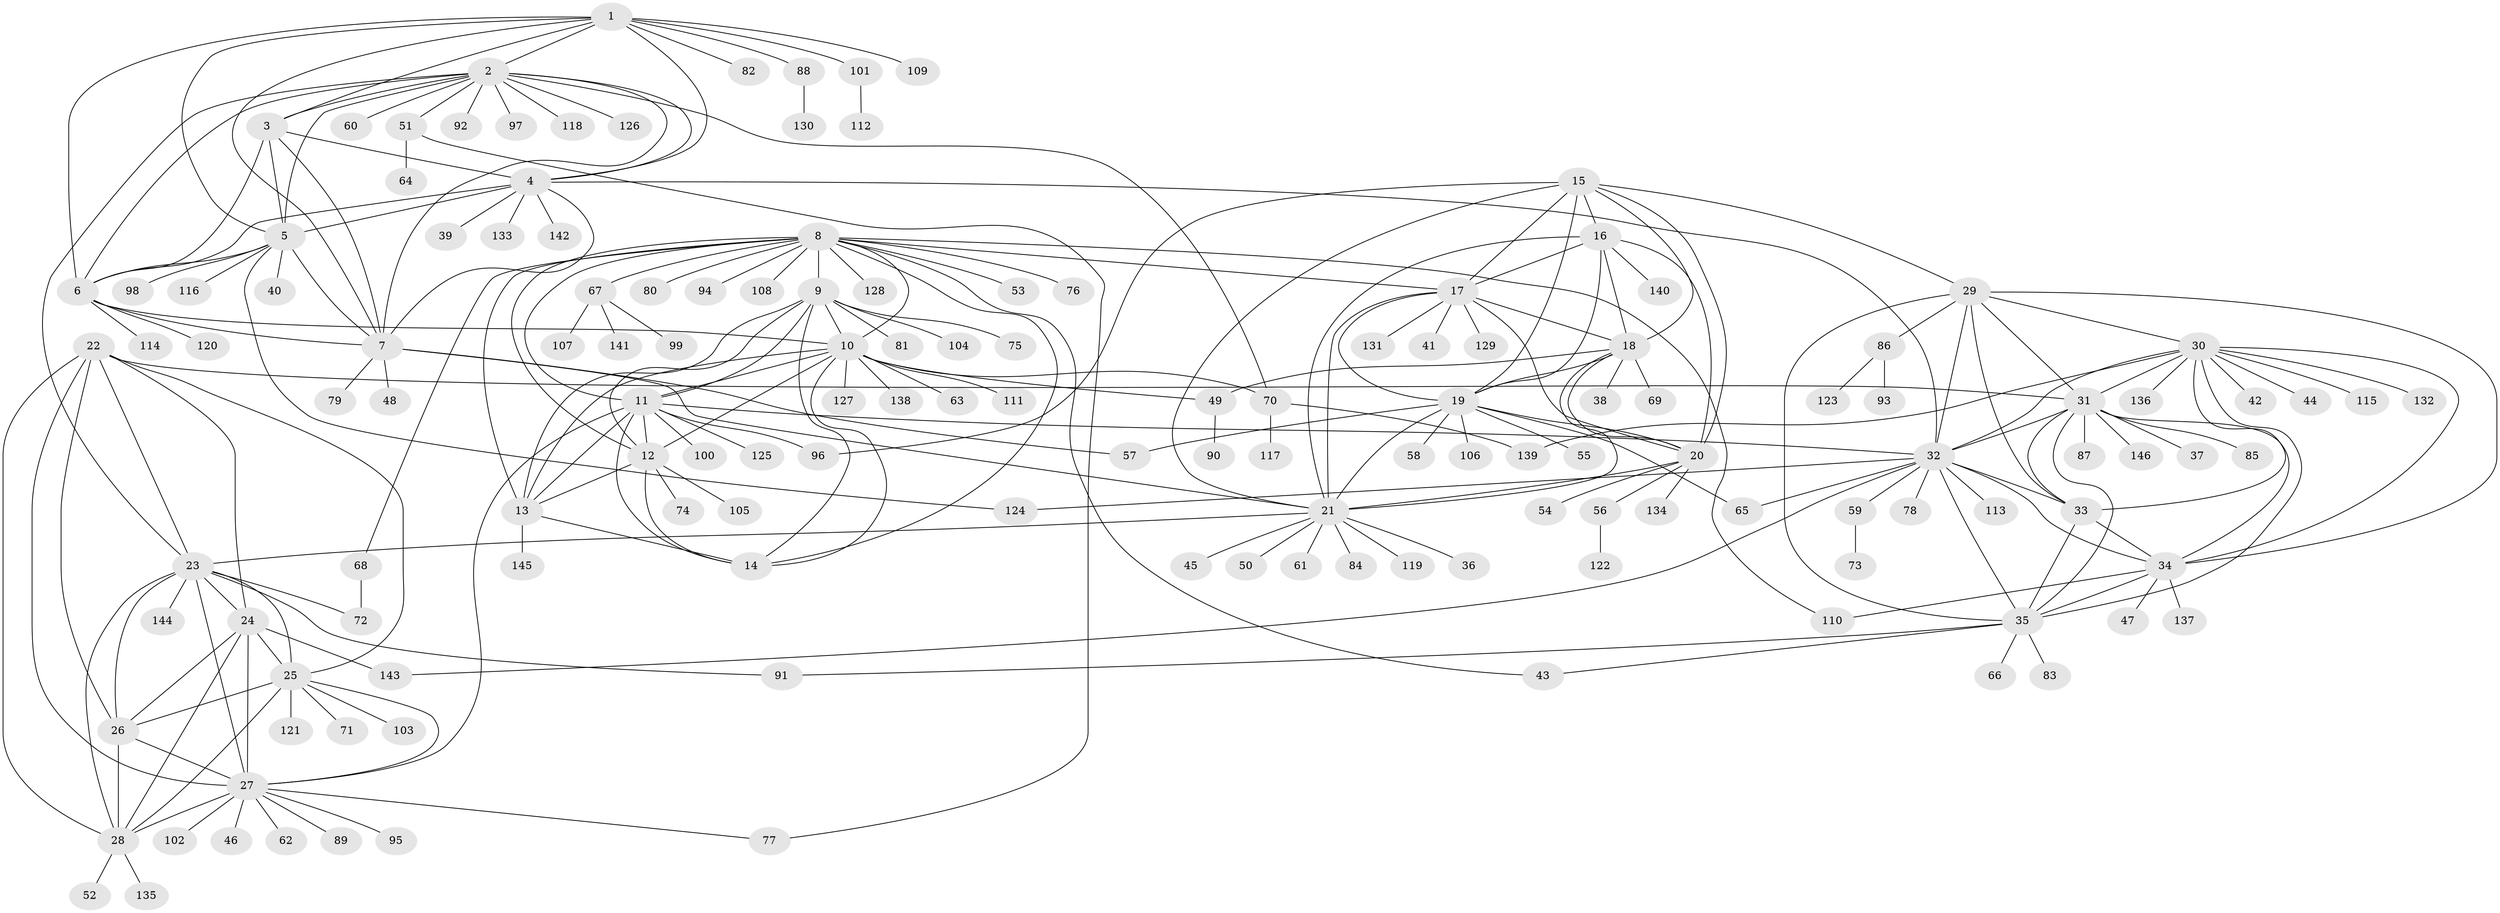 // coarse degree distribution, {1: 0.6779661016949152, 13: 0.01694915254237288, 2: 0.13559322033898305, 9: 0.01694915254237288, 7: 0.03389830508474576, 5: 0.03389830508474576, 8: 0.03389830508474576, 14: 0.01694915254237288, 3: 0.01694915254237288, 19: 0.01694915254237288}
// Generated by graph-tools (version 1.1) at 2025/37/03/04/25 23:37:43]
// undirected, 146 vertices, 239 edges
graph export_dot {
  node [color=gray90,style=filled];
  1;
  2;
  3;
  4;
  5;
  6;
  7;
  8;
  9;
  10;
  11;
  12;
  13;
  14;
  15;
  16;
  17;
  18;
  19;
  20;
  21;
  22;
  23;
  24;
  25;
  26;
  27;
  28;
  29;
  30;
  31;
  32;
  33;
  34;
  35;
  36;
  37;
  38;
  39;
  40;
  41;
  42;
  43;
  44;
  45;
  46;
  47;
  48;
  49;
  50;
  51;
  52;
  53;
  54;
  55;
  56;
  57;
  58;
  59;
  60;
  61;
  62;
  63;
  64;
  65;
  66;
  67;
  68;
  69;
  70;
  71;
  72;
  73;
  74;
  75;
  76;
  77;
  78;
  79;
  80;
  81;
  82;
  83;
  84;
  85;
  86;
  87;
  88;
  89;
  90;
  91;
  92;
  93;
  94;
  95;
  96;
  97;
  98;
  99;
  100;
  101;
  102;
  103;
  104;
  105;
  106;
  107;
  108;
  109;
  110;
  111;
  112;
  113;
  114;
  115;
  116;
  117;
  118;
  119;
  120;
  121;
  122;
  123;
  124;
  125;
  126;
  127;
  128;
  129;
  130;
  131;
  132;
  133;
  134;
  135;
  136;
  137;
  138;
  139;
  140;
  141;
  142;
  143;
  144;
  145;
  146;
  1 -- 2;
  1 -- 3;
  1 -- 4;
  1 -- 5;
  1 -- 6;
  1 -- 7;
  1 -- 82;
  1 -- 88;
  1 -- 101;
  1 -- 109;
  2 -- 3;
  2 -- 4;
  2 -- 5;
  2 -- 6;
  2 -- 7;
  2 -- 23;
  2 -- 51;
  2 -- 60;
  2 -- 70;
  2 -- 92;
  2 -- 97;
  2 -- 118;
  2 -- 126;
  3 -- 4;
  3 -- 5;
  3 -- 6;
  3 -- 7;
  4 -- 5;
  4 -- 6;
  4 -- 7;
  4 -- 32;
  4 -- 39;
  4 -- 133;
  4 -- 142;
  5 -- 6;
  5 -- 7;
  5 -- 40;
  5 -- 98;
  5 -- 116;
  5 -- 124;
  6 -- 7;
  6 -- 10;
  6 -- 114;
  6 -- 120;
  7 -- 21;
  7 -- 48;
  7 -- 57;
  7 -- 79;
  8 -- 9;
  8 -- 10;
  8 -- 11;
  8 -- 12;
  8 -- 13;
  8 -- 14;
  8 -- 17;
  8 -- 43;
  8 -- 53;
  8 -- 67;
  8 -- 68;
  8 -- 76;
  8 -- 80;
  8 -- 94;
  8 -- 108;
  8 -- 110;
  8 -- 128;
  9 -- 10;
  9 -- 11;
  9 -- 12;
  9 -- 13;
  9 -- 14;
  9 -- 75;
  9 -- 81;
  9 -- 104;
  10 -- 11;
  10 -- 12;
  10 -- 13;
  10 -- 14;
  10 -- 49;
  10 -- 63;
  10 -- 70;
  10 -- 111;
  10 -- 127;
  10 -- 138;
  11 -- 12;
  11 -- 13;
  11 -- 14;
  11 -- 27;
  11 -- 32;
  11 -- 96;
  11 -- 100;
  11 -- 125;
  12 -- 13;
  12 -- 14;
  12 -- 74;
  12 -- 105;
  13 -- 14;
  13 -- 145;
  15 -- 16;
  15 -- 17;
  15 -- 18;
  15 -- 19;
  15 -- 20;
  15 -- 21;
  15 -- 29;
  15 -- 96;
  16 -- 17;
  16 -- 18;
  16 -- 19;
  16 -- 20;
  16 -- 21;
  16 -- 140;
  17 -- 18;
  17 -- 19;
  17 -- 20;
  17 -- 21;
  17 -- 41;
  17 -- 129;
  17 -- 131;
  18 -- 19;
  18 -- 20;
  18 -- 21;
  18 -- 38;
  18 -- 49;
  18 -- 69;
  19 -- 20;
  19 -- 21;
  19 -- 55;
  19 -- 57;
  19 -- 58;
  19 -- 65;
  19 -- 106;
  20 -- 21;
  20 -- 54;
  20 -- 56;
  20 -- 134;
  21 -- 23;
  21 -- 36;
  21 -- 45;
  21 -- 50;
  21 -- 61;
  21 -- 84;
  21 -- 119;
  22 -- 23;
  22 -- 24;
  22 -- 25;
  22 -- 26;
  22 -- 27;
  22 -- 28;
  22 -- 31;
  23 -- 24;
  23 -- 25;
  23 -- 26;
  23 -- 27;
  23 -- 28;
  23 -- 72;
  23 -- 91;
  23 -- 144;
  24 -- 25;
  24 -- 26;
  24 -- 27;
  24 -- 28;
  24 -- 143;
  25 -- 26;
  25 -- 27;
  25 -- 28;
  25 -- 71;
  25 -- 103;
  25 -- 121;
  26 -- 27;
  26 -- 28;
  27 -- 28;
  27 -- 46;
  27 -- 62;
  27 -- 77;
  27 -- 89;
  27 -- 95;
  27 -- 102;
  28 -- 52;
  28 -- 135;
  29 -- 30;
  29 -- 31;
  29 -- 32;
  29 -- 33;
  29 -- 34;
  29 -- 35;
  29 -- 86;
  30 -- 31;
  30 -- 32;
  30 -- 33;
  30 -- 34;
  30 -- 35;
  30 -- 42;
  30 -- 44;
  30 -- 115;
  30 -- 132;
  30 -- 136;
  30 -- 139;
  31 -- 32;
  31 -- 33;
  31 -- 34;
  31 -- 35;
  31 -- 37;
  31 -- 85;
  31 -- 87;
  31 -- 146;
  32 -- 33;
  32 -- 34;
  32 -- 35;
  32 -- 59;
  32 -- 65;
  32 -- 78;
  32 -- 113;
  32 -- 124;
  32 -- 143;
  33 -- 34;
  33 -- 35;
  34 -- 35;
  34 -- 47;
  34 -- 110;
  34 -- 137;
  35 -- 43;
  35 -- 66;
  35 -- 83;
  35 -- 91;
  49 -- 90;
  51 -- 64;
  51 -- 77;
  56 -- 122;
  59 -- 73;
  67 -- 99;
  67 -- 107;
  67 -- 141;
  68 -- 72;
  70 -- 117;
  70 -- 139;
  86 -- 93;
  86 -- 123;
  88 -- 130;
  101 -- 112;
}
